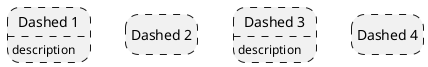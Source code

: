 {
  "sha1": "fuxd8indv3elq73woygs8qor870l748",
  "insertion": {
    "when": "2024-06-01T09:03:06.749Z",
    "url": "https://forum.plantuml.net/13655/hide-empty-descriptions-removes-inline-style-state-diagram?show=16487#c16487",
    "user": "plantuml@gmail.com"
  }
}
@startuml
hide empty description
state "Dashed 1" as State_1 ##[dashed]
State_1 : description
state "Dashed 2" as State_2 ##[dashed]

state "Dashed 3" as State_3 #line.dashed
State_3 : description
state "Dashed 4" as State_4 #line.dashed
@enduml
